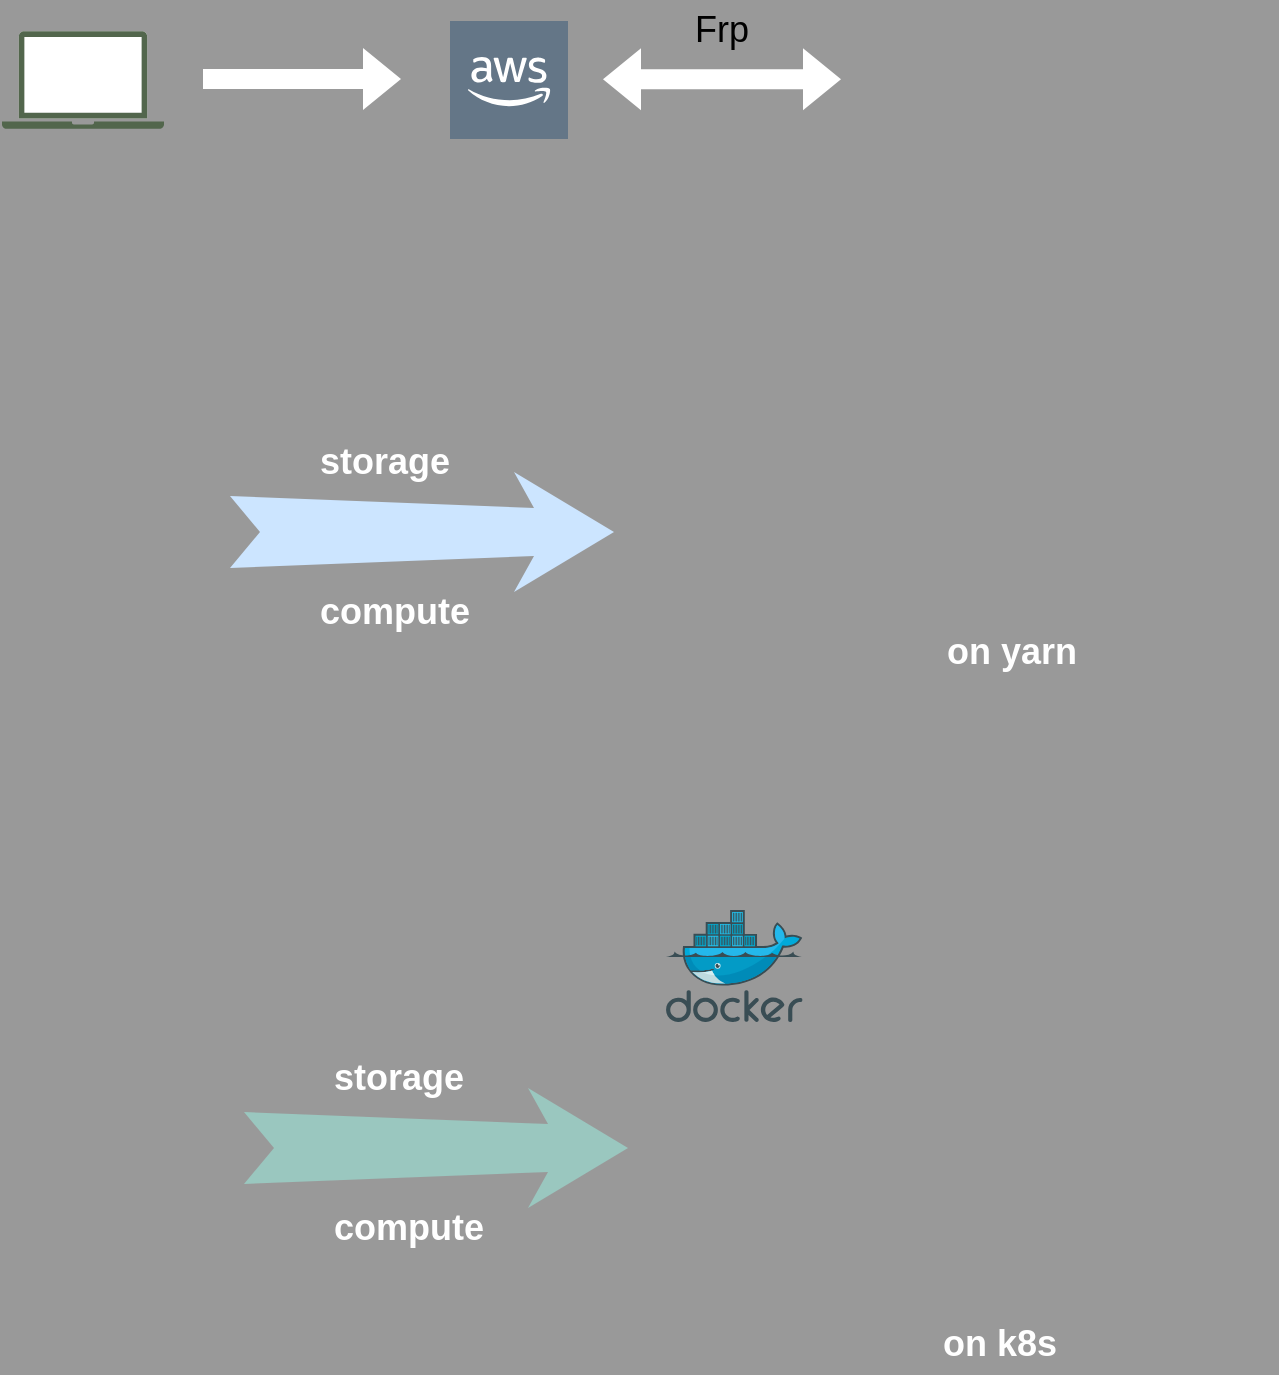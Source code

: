 <mxfile version="23.1.2" type="github" pages="2">
  <diagram name="第 1 页" id="35U5zQruaW94poFeW_AK">
    <mxGraphModel dx="946" dy="683" grid="0" gridSize="10" guides="1" tooltips="1" connect="1" arrows="1" fold="1" page="1" pageScale="1" pageWidth="827" pageHeight="1169" background="#999999" math="0" shadow="0">
      <root>
        <mxCell id="0" />
        <mxCell id="1" parent="0" />
        <mxCell id="pLFg6TvED4x4IOLx68LH-1" value="" style="sketch=0;pointerEvents=1;shadow=0;dashed=0;html=1;strokeColor=#3A5431;fillColor=#52664C;labelPosition=center;verticalLabelPosition=bottom;verticalAlign=top;align=center;outlineConnect=0;shape=mxgraph.veeam2.laptop;aspect=fixed;fontColor=#ffffff;" parent="1" vertex="1">
          <mxGeometry x="39" y="70.6" width="81" height="48.8" as="geometry" />
        </mxCell>
        <mxCell id="pLFg6TvED4x4IOLx68LH-2" value="" style="outlineConnect=0;dashed=0;verticalLabelPosition=bottom;verticalAlign=top;align=center;html=1;shape=mxgraph.aws3.cloud_2;fillColor=#647687;aspect=fixed;fontColor=#ffffff;strokeColor=#314354;" parent="1" vertex="1">
          <mxGeometry x="263" y="65.5" width="59" height="59" as="geometry" />
        </mxCell>
        <mxCell id="pLFg6TvED4x4IOLx68LH-4" value="" style="shape=image;html=1;verticalAlign=top;verticalLabelPosition=bottom;labelBackgroundColor=#ffffff;imageAspect=0;aspect=fixed;image=https://cdn1.iconfinder.com/data/icons/operating-system-flat-1/30/ubuntu-128.png" parent="1" vertex="1">
          <mxGeometry x="469" y="55.0" width="80" height="80" as="geometry" />
        </mxCell>
        <mxCell id="pLFg6TvED4x4IOLx68LH-5" value="" style="shape=image;imageAspect=0;aspect=fixed;verticalLabelPosition=bottom;verticalAlign=top;image=https://hive.apache.org/images/hive.svg;" parent="1" vertex="1">
          <mxGeometry x="39" y="281" width="88.89" height="80" as="geometry" />
        </mxCell>
        <mxCell id="pLFg6TvED4x4IOLx68LH-7" value="" style="shape=image;imageAspect=0;aspect=fixed;verticalLabelPosition=bottom;verticalAlign=top;image=https://hadoop.apache.org/hadoop-logo.jpg;" parent="1" vertex="1">
          <mxGeometry x="371" y="236" width="281" height="71" as="geometry" />
        </mxCell>
        <mxCell id="pLFg6TvED4x4IOLx68LH-8" value="" style="shape=image;imageAspect=0;aspect=fixed;verticalLabelPosition=bottom;verticalAlign=top;image=https://min.io/resources/img/logo.svg;" parent="1" vertex="1">
          <mxGeometry x="443" y="520.5" width="233.34" height="35" as="geometry" />
        </mxCell>
        <mxCell id="pLFg6TvED4x4IOLx68LH-10" value="" style="shape=image;imageAspect=0;aspect=fixed;verticalLabelPosition=bottom;verticalAlign=top;image=https://kubernetes.io/images/nav_logo.svg;" parent="1" vertex="1">
          <mxGeometry x="374" y="605" width="300" height="53" as="geometry" />
        </mxCell>
        <mxCell id="pLFg6TvED4x4IOLx68LH-11" value="" style="shape=image;imageAspect=0;aspect=fixed;verticalLabelPosition=bottom;verticalAlign=top;image=https://spark.apache.org/images/spark-logo-rev.svg;" parent="1" vertex="1">
          <mxGeometry x="371" y="326" width="132.22" height="70" as="geometry" />
        </mxCell>
        <mxCell id="pLFg6TvED4x4IOLx68LH-13" value="" style="shape=image;imageAspect=0;aspect=fixed;verticalLabelPosition=bottom;verticalAlign=top;image=https://hive.apache.org/images/hive.svg;" parent="1" vertex="1">
          <mxGeometry x="39" y="591.5" width="88.89" height="80" as="geometry" />
        </mxCell>
        <mxCell id="pLFg6TvED4x4IOLx68LH-14" value="" style="image;sketch=0;aspect=fixed;html=1;points=[];align=center;fontSize=12;image=img/lib/mscae/Docker.svg;" parent="1" vertex="1">
          <mxGeometry x="371" y="510" width="68.3" height="56" as="geometry" />
        </mxCell>
        <mxCell id="WOlgZqpjHjjcevt6U5b3-1" value="" style="shape=flexArrow;endArrow=classic;html=1;rounded=0;strokeColor=none;fillColor=default;gradientColor=none;gradientDirection=east;" parent="1" edge="1">
          <mxGeometry width="50" height="50" relative="1" as="geometry">
            <mxPoint x="139" y="94.5" as="sourcePoint" />
            <mxPoint x="239" y="94.5" as="targetPoint" />
          </mxGeometry>
        </mxCell>
        <mxCell id="WOlgZqpjHjjcevt6U5b3-3" value="" style="shape=flexArrow;endArrow=classic;startArrow=classic;html=1;rounded=0;fillColor=default;strokeColor=none;" parent="1" edge="1">
          <mxGeometry width="100" height="100" relative="1" as="geometry">
            <mxPoint x="339" y="94.6" as="sourcePoint" />
            <mxPoint x="459" y="94.6" as="targetPoint" />
          </mxGeometry>
        </mxCell>
        <mxCell id="WOlgZqpjHjjcevt6U5b3-4" value="&lt;font style=&quot;font-size: 18px;&quot;&gt;Frp&lt;/font&gt;" style="text;html=1;strokeColor=none;fillColor=none;align=center;verticalAlign=middle;whiteSpace=wrap;rounded=0;" parent="1" vertex="1">
          <mxGeometry x="369" y="55.0" width="60" height="30" as="geometry" />
        </mxCell>
        <mxCell id="I_mlSLOYtYqVpcV3Qb66-1" value="" style="shape=image;imageAspect=0;aspect=fixed;verticalLabelPosition=bottom;verticalAlign=top;image=https://spark.apache.org/images/spark-logo-rev.svg;" vertex="1" parent="1">
          <mxGeometry x="371" y="671.5" width="132.22" height="70" as="geometry" />
        </mxCell>
        <mxCell id="I_mlSLOYtYqVpcV3Qb66-2" value="on k8s" style="text;html=1;strokeColor=none;fillColor=none;align=center;verticalAlign=middle;whiteSpace=wrap;rounded=0;fontColor=#FFFFFF;fontSize=18;fontStyle=1" vertex="1" parent="1">
          <mxGeometry x="508.0" y="711.5" width="60" height="30" as="geometry" />
        </mxCell>
        <mxCell id="I_mlSLOYtYqVpcV3Qb66-3" value="on yarn" style="text;html=1;strokeColor=none;fillColor=none;align=center;verticalAlign=middle;whiteSpace=wrap;rounded=0;fontColor=#FFFFFF;fontSize=18;fontStyle=1" vertex="1" parent="1">
          <mxGeometry x="503.22" y="366" width="82" height="30" as="geometry" />
        </mxCell>
        <mxCell id="I_mlSLOYtYqVpcV3Qb66-8" value="" style="group" vertex="1" connectable="0" parent="1">
          <mxGeometry x="153" y="271" width="192" height="105" as="geometry" />
        </mxCell>
        <mxCell id="I_mlSLOYtYqVpcV3Qb66-4" value="" style="html=1;shadow=0;dashed=0;align=center;verticalAlign=middle;shape=mxgraph.arrows2.stylisedArrow;dy=0.6;dx=40;notch=15;feather=0.4;strokeColor=none;fillColor=#CCE5FF;" vertex="1" parent="I_mlSLOYtYqVpcV3Qb66-8">
          <mxGeometry y="20" width="192" height="60" as="geometry" />
        </mxCell>
        <mxCell id="I_mlSLOYtYqVpcV3Qb66-5" value="compute" style="text;html=1;strokeColor=none;fillColor=none;align=left;verticalAlign=middle;whiteSpace=wrap;rounded=0;fontColor=#FFFFFF;fontSize=18;fontStyle=1" vertex="1" parent="I_mlSLOYtYqVpcV3Qb66-8">
          <mxGeometry x="43" y="75" width="82" height="30" as="geometry" />
        </mxCell>
        <mxCell id="I_mlSLOYtYqVpcV3Qb66-7" value="storage" style="text;html=1;strokeColor=none;fillColor=none;align=left;verticalAlign=middle;whiteSpace=wrap;rounded=0;fontColor=#FFFFFF;fontSize=18;fontStyle=1" vertex="1" parent="I_mlSLOYtYqVpcV3Qb66-8">
          <mxGeometry x="43" width="82" height="30" as="geometry" />
        </mxCell>
        <mxCell id="I_mlSLOYtYqVpcV3Qb66-9" value="" style="group" vertex="1" connectable="0" parent="1">
          <mxGeometry x="160" y="579" width="192" height="105" as="geometry" />
        </mxCell>
        <mxCell id="I_mlSLOYtYqVpcV3Qb66-10" value="" style="html=1;shadow=0;dashed=0;align=center;verticalAlign=middle;shape=mxgraph.arrows2.stylisedArrow;dy=0.6;dx=40;notch=15;feather=0.4;strokeColor=none;fillColor=#9AC7BF;" vertex="1" parent="I_mlSLOYtYqVpcV3Qb66-9">
          <mxGeometry y="20" width="192" height="60" as="geometry" />
        </mxCell>
        <mxCell id="I_mlSLOYtYqVpcV3Qb66-11" value="compute" style="text;html=1;strokeColor=none;fillColor=none;align=left;verticalAlign=middle;whiteSpace=wrap;rounded=0;fontColor=#FFFFFF;fontSize=18;fontStyle=1" vertex="1" parent="I_mlSLOYtYqVpcV3Qb66-9">
          <mxGeometry x="43" y="75" width="82" height="30" as="geometry" />
        </mxCell>
        <mxCell id="I_mlSLOYtYqVpcV3Qb66-12" value="storage" style="text;html=1;strokeColor=none;fillColor=none;align=left;verticalAlign=middle;whiteSpace=wrap;rounded=0;fontColor=#FFFFFF;fontSize=18;fontStyle=1" vertex="1" parent="I_mlSLOYtYqVpcV3Qb66-9">
          <mxGeometry x="43" width="82" height="30" as="geometry" />
        </mxCell>
      </root>
    </mxGraphModel>
  </diagram>
  <diagram id="QPQoqPXQrOkiYAbY-vGE" name="第 2 页">
    <mxGraphModel dx="788" dy="569" grid="0" gridSize="10" guides="1" tooltips="1" connect="1" arrows="1" fold="1" page="1" pageScale="1" pageWidth="1654" pageHeight="2336" background="#B3B3B3" math="0" shadow="0">
      <root>
        <mxCell id="0" />
        <mxCell id="1" parent="0" />
        <mxCell id="V2qwKeH094TXbV1Dp4kt-1" value="" style="shape=image;imageAspect=0;aspect=fixed;verticalLabelPosition=bottom;verticalAlign=top;image=https://21782839.fs1.hubspotusercontent-na1.net/hubfs/21782839/starrocks-logo.svg;" vertex="1" parent="1">
          <mxGeometry x="615" y="163" width="150" height="40" as="geometry" />
        </mxCell>
        <mxCell id="V2qwKeH094TXbV1Dp4kt-3" value="" style="shape=image;imageAspect=0;aspect=fixed;verticalLabelPosition=bottom;verticalAlign=top;image=https://cdnd.selectdb.com/images/logo.svg;" vertex="1" parent="1">
          <mxGeometry x="620" y="239" width="117.36" height="40" as="geometry" />
        </mxCell>
      </root>
    </mxGraphModel>
  </diagram>
</mxfile>
